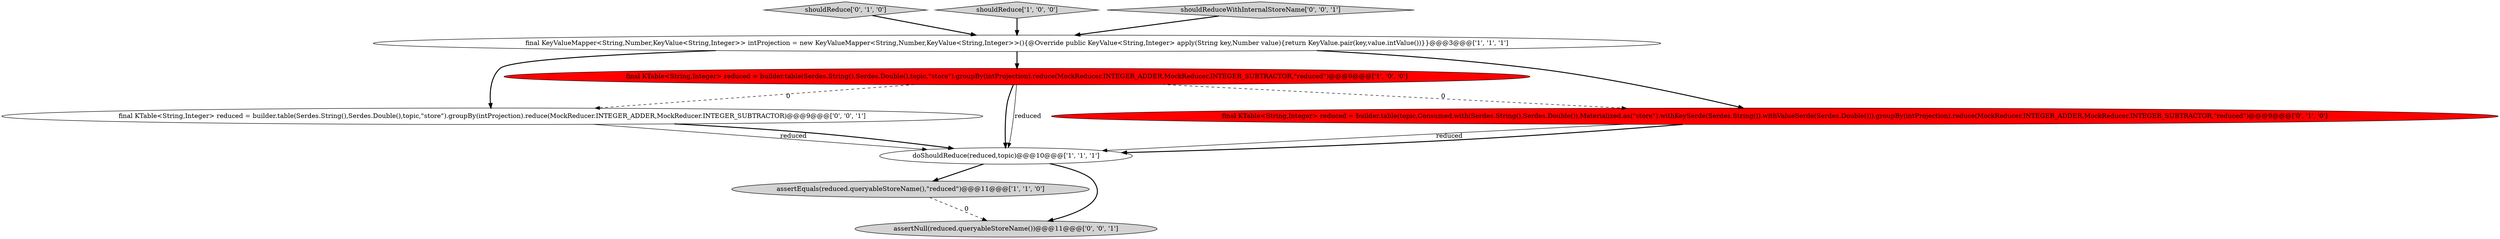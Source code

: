 digraph {
9 [style = filled, label = "final KTable<String,Integer> reduced = builder.table(Serdes.String(),Serdes.Double(),topic,\"store\").groupBy(intProjection).reduce(MockReducer.INTEGER_ADDER,MockReducer.INTEGER_SUBTRACTOR)@@@9@@@['0', '0', '1']", fillcolor = white, shape = ellipse image = "AAA0AAABBB3BBB"];
5 [style = filled, label = "shouldReduce['0', '1', '0']", fillcolor = lightgray, shape = diamond image = "AAA0AAABBB2BBB"];
0 [style = filled, label = "shouldReduce['1', '0', '0']", fillcolor = lightgray, shape = diamond image = "AAA0AAABBB1BBB"];
8 [style = filled, label = "shouldReduceWithInternalStoreName['0', '0', '1']", fillcolor = lightgray, shape = diamond image = "AAA0AAABBB3BBB"];
3 [style = filled, label = "assertEquals(reduced.queryableStoreName(),\"reduced\")@@@11@@@['1', '1', '0']", fillcolor = lightgray, shape = ellipse image = "AAA0AAABBB1BBB"];
4 [style = filled, label = "final KeyValueMapper<String,Number,KeyValue<String,Integer>> intProjection = new KeyValueMapper<String,Number,KeyValue<String,Integer>>(){@Override public KeyValue<String,Integer> apply(String key,Number value){return KeyValue.pair(key,value.intValue())}}@@@3@@@['1', '1', '1']", fillcolor = white, shape = ellipse image = "AAA0AAABBB1BBB"];
1 [style = filled, label = "final KTable<String,Integer> reduced = builder.table(Serdes.String(),Serdes.Double(),topic,\"store\").groupBy(intProjection).reduce(MockReducer.INTEGER_ADDER,MockReducer.INTEGER_SUBTRACTOR,\"reduced\")@@@9@@@['1', '0', '0']", fillcolor = red, shape = ellipse image = "AAA1AAABBB1BBB"];
2 [style = filled, label = "doShouldReduce(reduced,topic)@@@10@@@['1', '1', '1']", fillcolor = white, shape = ellipse image = "AAA0AAABBB1BBB"];
6 [style = filled, label = "final KTable<String,Integer> reduced = builder.table(topic,Consumed.with(Serdes.String(),Serdes.Double()),Materialized.as(\"store\").withKeySerde(Serdes.String()).withValueSerde(Serdes.Double())).groupBy(intProjection).reduce(MockReducer.INTEGER_ADDER,MockReducer.INTEGER_SUBTRACTOR,\"reduced\")@@@9@@@['0', '1', '0']", fillcolor = red, shape = ellipse image = "AAA1AAABBB2BBB"];
7 [style = filled, label = "assertNull(reduced.queryableStoreName())@@@11@@@['0', '0', '1']", fillcolor = lightgray, shape = ellipse image = "AAA0AAABBB3BBB"];
4->9 [style = bold, label=""];
1->9 [style = dashed, label="0"];
1->2 [style = bold, label=""];
4->1 [style = bold, label=""];
2->7 [style = bold, label=""];
8->4 [style = bold, label=""];
9->2 [style = solid, label="reduced"];
0->4 [style = bold, label=""];
4->6 [style = bold, label=""];
9->2 [style = bold, label=""];
1->6 [style = dashed, label="0"];
3->7 [style = dashed, label="0"];
5->4 [style = bold, label=""];
2->3 [style = bold, label=""];
1->2 [style = solid, label="reduced"];
6->2 [style = solid, label="reduced"];
6->2 [style = bold, label=""];
}
